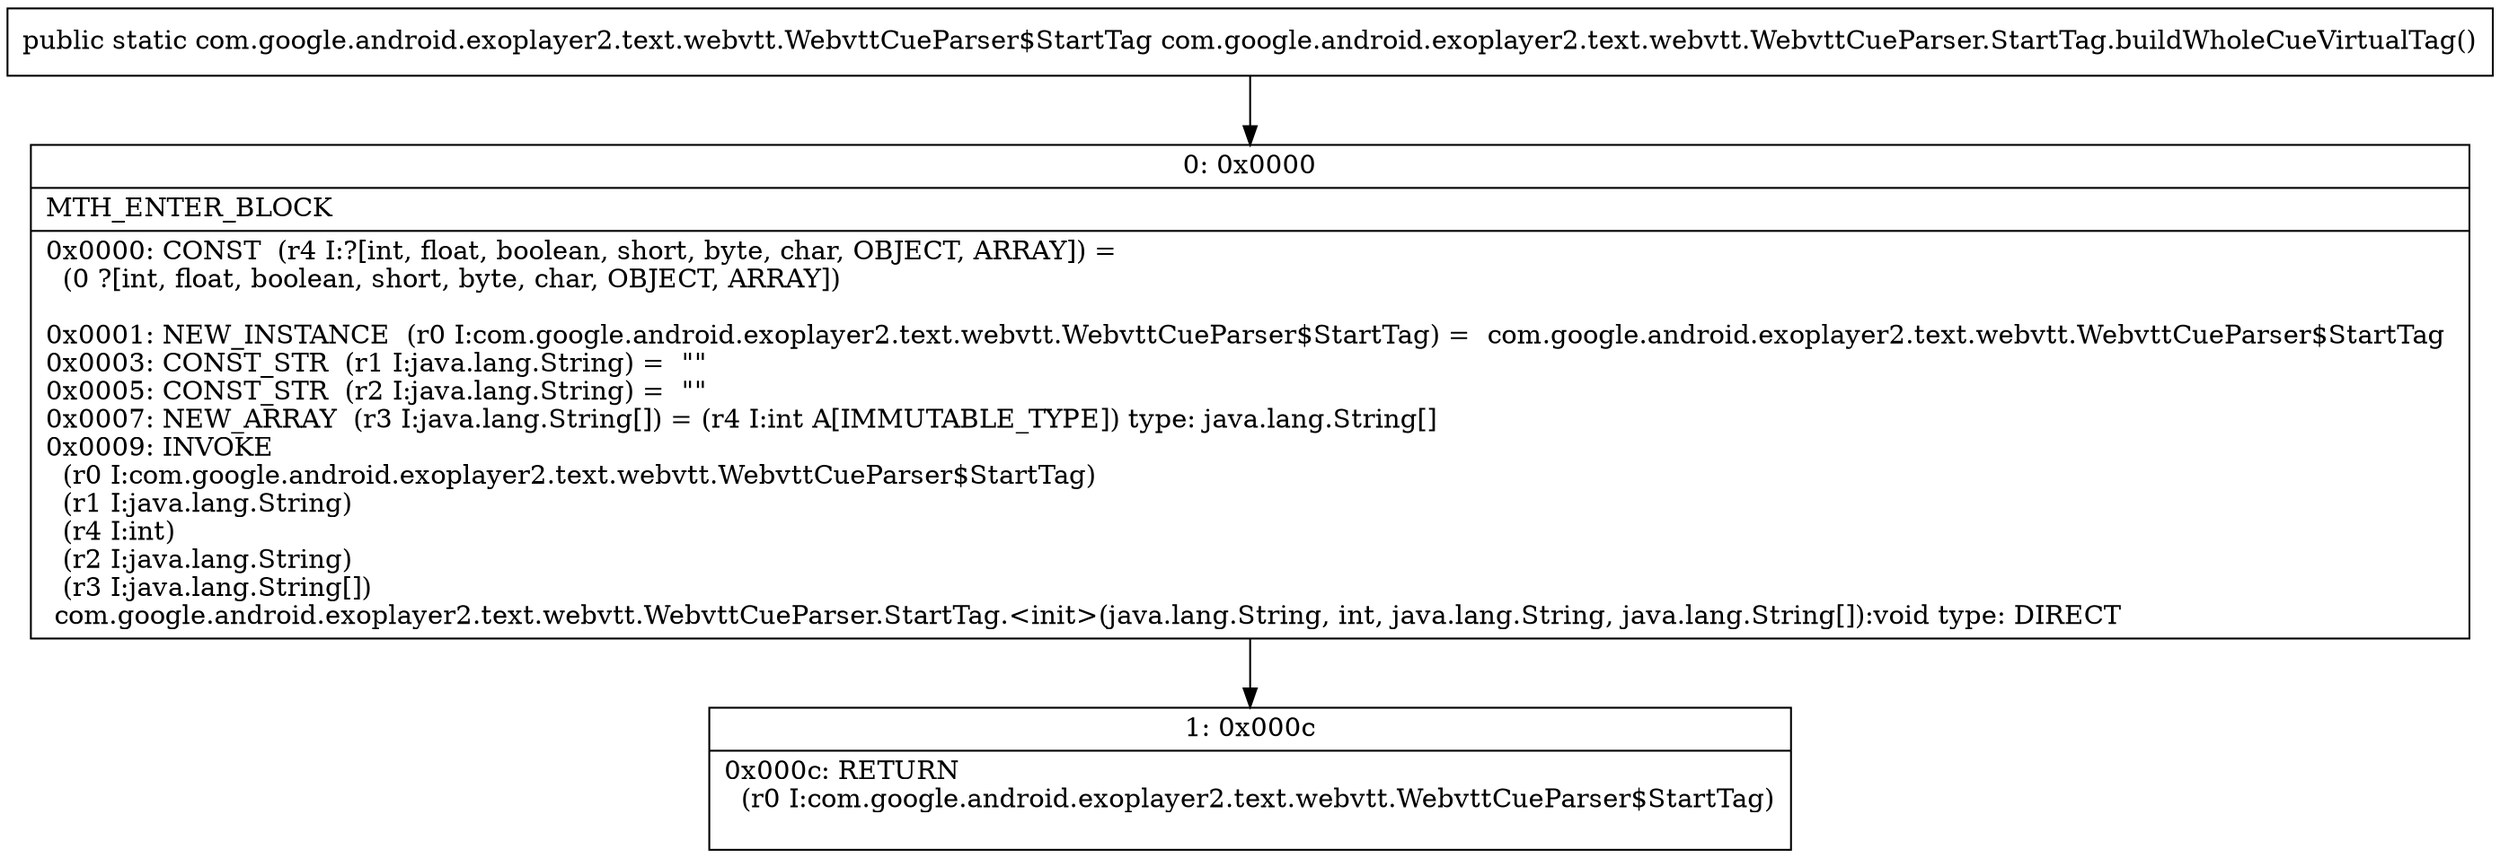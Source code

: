 digraph "CFG forcom.google.android.exoplayer2.text.webvtt.WebvttCueParser.StartTag.buildWholeCueVirtualTag()Lcom\/google\/android\/exoplayer2\/text\/webvtt\/WebvttCueParser$StartTag;" {
Node_0 [shape=record,label="{0\:\ 0x0000|MTH_ENTER_BLOCK\l|0x0000: CONST  (r4 I:?[int, float, boolean, short, byte, char, OBJECT, ARRAY]) = \l  (0 ?[int, float, boolean, short, byte, char, OBJECT, ARRAY])\l \l0x0001: NEW_INSTANCE  (r0 I:com.google.android.exoplayer2.text.webvtt.WebvttCueParser$StartTag) =  com.google.android.exoplayer2.text.webvtt.WebvttCueParser$StartTag \l0x0003: CONST_STR  (r1 I:java.lang.String) =  \"\" \l0x0005: CONST_STR  (r2 I:java.lang.String) =  \"\" \l0x0007: NEW_ARRAY  (r3 I:java.lang.String[]) = (r4 I:int A[IMMUTABLE_TYPE]) type: java.lang.String[] \l0x0009: INVOKE  \l  (r0 I:com.google.android.exoplayer2.text.webvtt.WebvttCueParser$StartTag)\l  (r1 I:java.lang.String)\l  (r4 I:int)\l  (r2 I:java.lang.String)\l  (r3 I:java.lang.String[])\l com.google.android.exoplayer2.text.webvtt.WebvttCueParser.StartTag.\<init\>(java.lang.String, int, java.lang.String, java.lang.String[]):void type: DIRECT \l}"];
Node_1 [shape=record,label="{1\:\ 0x000c|0x000c: RETURN  \l  (r0 I:com.google.android.exoplayer2.text.webvtt.WebvttCueParser$StartTag)\l \l}"];
MethodNode[shape=record,label="{public static com.google.android.exoplayer2.text.webvtt.WebvttCueParser$StartTag com.google.android.exoplayer2.text.webvtt.WebvttCueParser.StartTag.buildWholeCueVirtualTag() }"];
MethodNode -> Node_0;
Node_0 -> Node_1;
}

